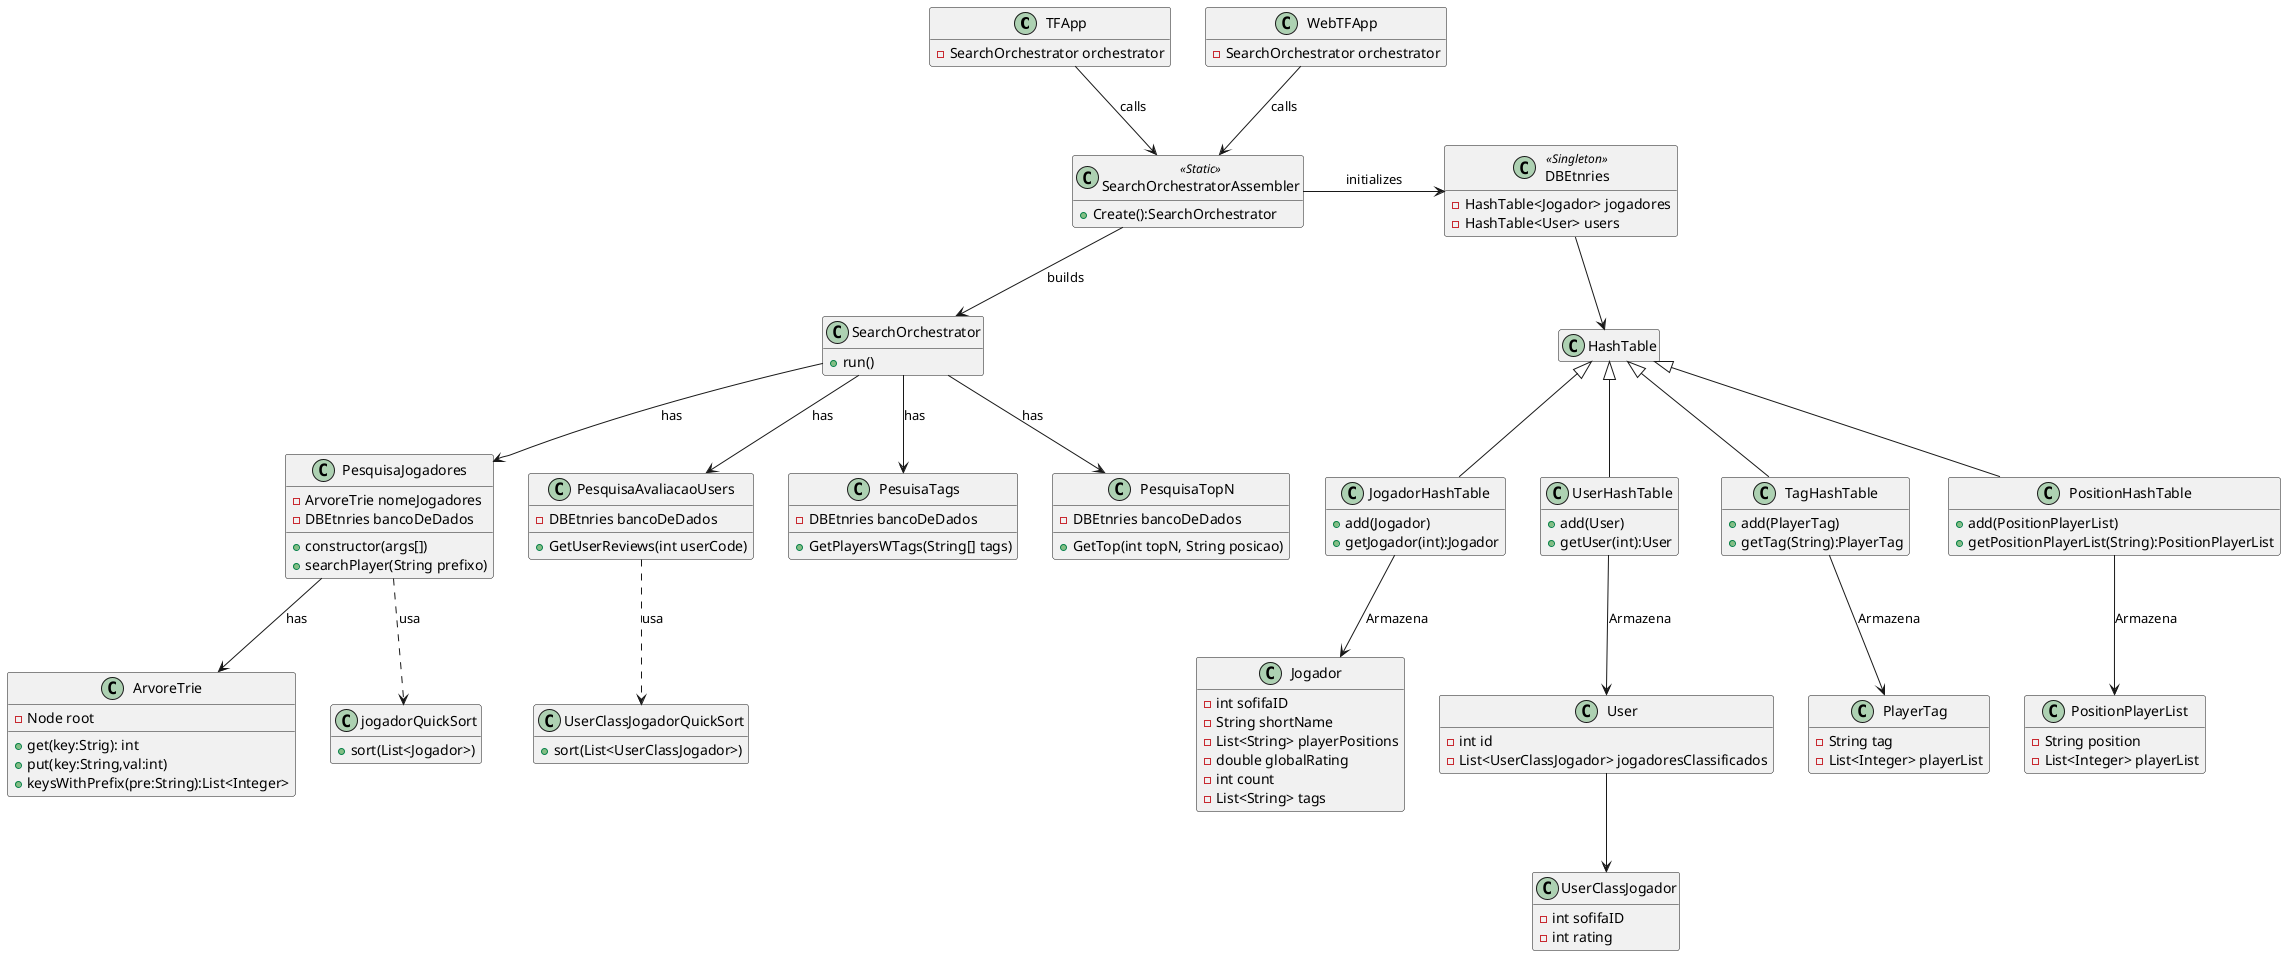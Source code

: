 @startuml classDiagram
    hide empty members

    class TFApp{
        -SearchOrchestrator orchestrator
    }
    class WebTFApp{
        -SearchOrchestrator orchestrator
    }

    class SearchOrchestratorAssembler<<Static>>{
        +Create():SearchOrchestrator
    }
    class DBEtnries<<Singleton>>{
        - HashTable<Jogador> jogadores
        - HashTable<User> users
    }

    class HashTable{

    }

    class JogadorHashTable extends HashTable{
        + add(Jogador)
        + getJogador(int):Jogador
    }

    class UserHashTable extends HashTable{
        + add(User)
        + getUser(int):User
    }

    class TagHashTable extends HashTable{
        + add(PlayerTag)
        + getTag(String):PlayerTag
    }

    class PositionHashTable extends HashTable{
        + add(PositionPlayerList)
        + getPositionPlayerList(String):PositionPlayerList
    }

    class Jogador{
        - int sofifaID
        - String shortName
        - List<String> playerPositions
        - double globalRating
        - int count
        - List<String> tags
    }

    class UserClassJogador{
        - int sofifaID
        - int rating
    }

    class User{
        - int id
        - List<UserClassJogador> jogadoresClassificados
    }

    class PlayerTag{
        - String tag
        - List<Integer> playerList
    }

    class PositionPlayerList{
        - String position
        - List<Integer> playerList
    }

    class SearchOrchestrator{
        +run()
    }

    class PesquisaJogadores{
        - ArvoreTrie nomeJogadores
        - DBEtnries bancoDeDados
        + constructor(args[])
        + searchPlayer(String prefixo)
    }

    Class ArvoreTrie{
        - Node root
        + get(key:Strig): int
        + put(key:String,val:int)
        + keysWithPrefix(pre:String):List<Integer>

    }

    class PesquisaAvaliacaoUsers{
        - DBEtnries bancoDeDados
        + GetUserReviews(int userCode)
    }
    class PesuisaTags{
        - DBEtnries bancoDeDados
        + GetPlayersWTags(String[] tags)
    }
    class PesquisaTopN{
        - DBEtnries bancoDeDados
        + GetTop(int topN, String posicao)
    }

    class jogadorQuickSort{
        + sort(List<Jogador>)
    }

    class UserClassJogadorQuickSort{
        +sort(List<UserClassJogador>)
    }
    
    SearchOrchestratorAssembler --> SearchOrchestrator:builds
    WebTFApp --> SearchOrchestratorAssembler:calls
    TFApp --> SearchOrchestratorAssembler:calls
    SearchOrchestratorAssembler -> DBEtnries: initializes
    SearchOrchestrator --> PesquisaJogadores:has
    SearchOrchestrator --> PesuisaTags:has
    SearchOrchestrator --> PesquisaTopN:has
    SearchOrchestrator --> PesquisaAvaliacaoUsers:has
    PesquisaJogadores --> ArvoreTrie: has
    DBEtnries --> HashTable
    JogadorHashTable --> Jogador:Armazena
    UserHashTable --> User: Armazena
    TagHashTable --> PlayerTag: Armazena
    PositionHashTable --> PositionPlayerList: Armazena
    User --> UserClassJogador
    PesquisaJogadores ..> jogadorQuickSort: usa
    PesquisaAvaliacaoUsers ..> UserClassJogadorQuickSort:usa
    
@enduml
